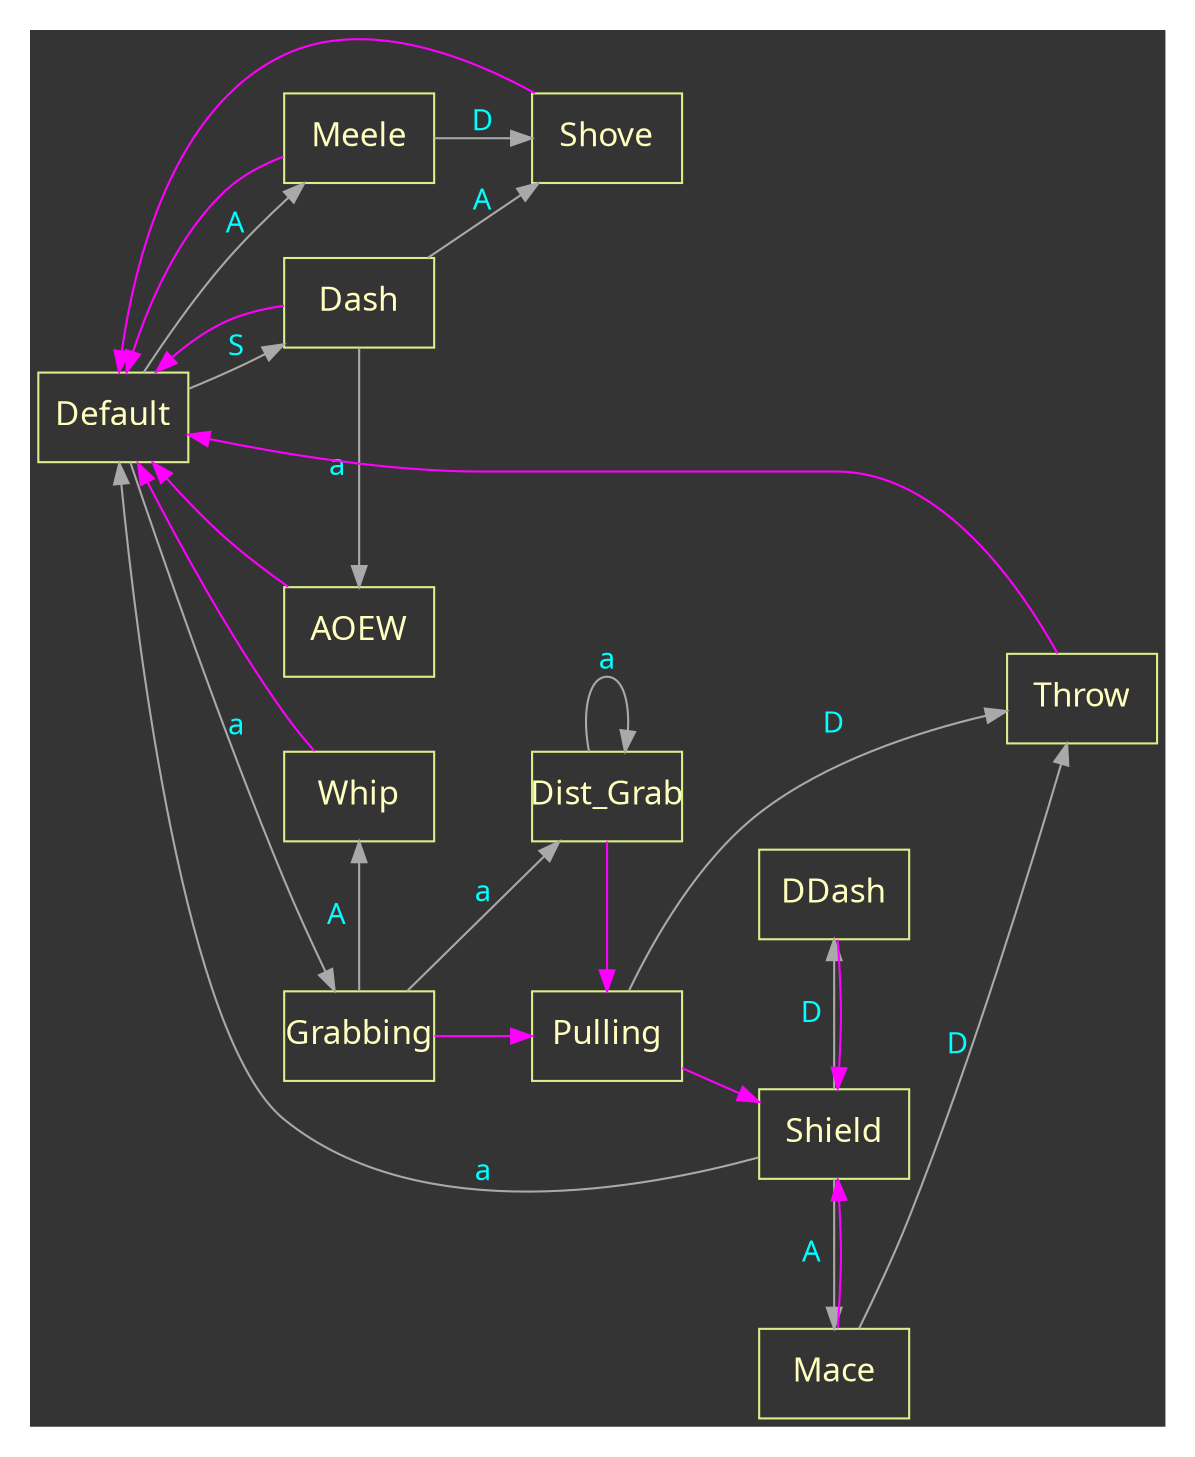 digraph graph_name {
  graph [
    charset = "UTF-8";
    bgcolor = "#343434",
    fontcolor = white, fontsize = 18,
    style = "filled",
    rankdir = LR,
    margin = 0.2,
    splines = spline,
    ranksep = 0.5,
    nodesep = 0.5,
  ];

  node [
    colorscheme = "rdylgn11",
    fontsize = 16,
    fontcolor = 6,
    fontname = "Migu 1M",
    color = 7,
    fillcolor = 11,
    fixedsize = true,
    height = 0.6,
    width = 1,
    shape="box",
  ];

  edge [
    style = solid,
    fontsize = 14,
    fontcolor = cyan,
    fontname = "Migu 1M",
    color = darkgray,
    labelfloat = false,
    labeldistance = 2.5,
    labelangle = 70,
  ];

  Default -> Meele [label="A"]
  Default -> Dash [label="S"]
  Default -> Grabbing [label="a"]

  Meele -> Default [color="magenta"]
  Meele -> Shove [label="D"]

  Dash -> Shove [label="A"]
  Dash -> Default [color="magenta"]
  Dash -> AOEW [label="a"]

  AOEW -> Default [color="magenta"]

  Shove -> Default [color="magenta"]

  Grabbing -> Pulling [color="magenta"]
  Grabbing -> Dist_Grab [label="a"]
  Grabbing -> Whip [label="A"]
  Whip -> Default [color="magenta"]

  Dist_Grab -> Dist_Grab [label="a"]
  Dist_Grab -> Pulling [color="magenta"]
  Pulling -> Throw [label="D"]
  Throw -> Default [color="magenta"]

  Pulling -> Shield [color="magenta"]
  Shield -> Mace [label="A"]
  Shield -> Default [label="a"]
  Shield -> DDash [label="D"]

  DDash -> Shield [color="magenta"]

  Mace -> Shield [color="magenta"]
  Mace -> Throw [label="D"]

  {rank=same; Mace Shield DDash}
  {rank=same; Grabbing Whip}
  {rank=same; AOEW Dash}
  {rank=same; Dist_Grab Pulling}
}
